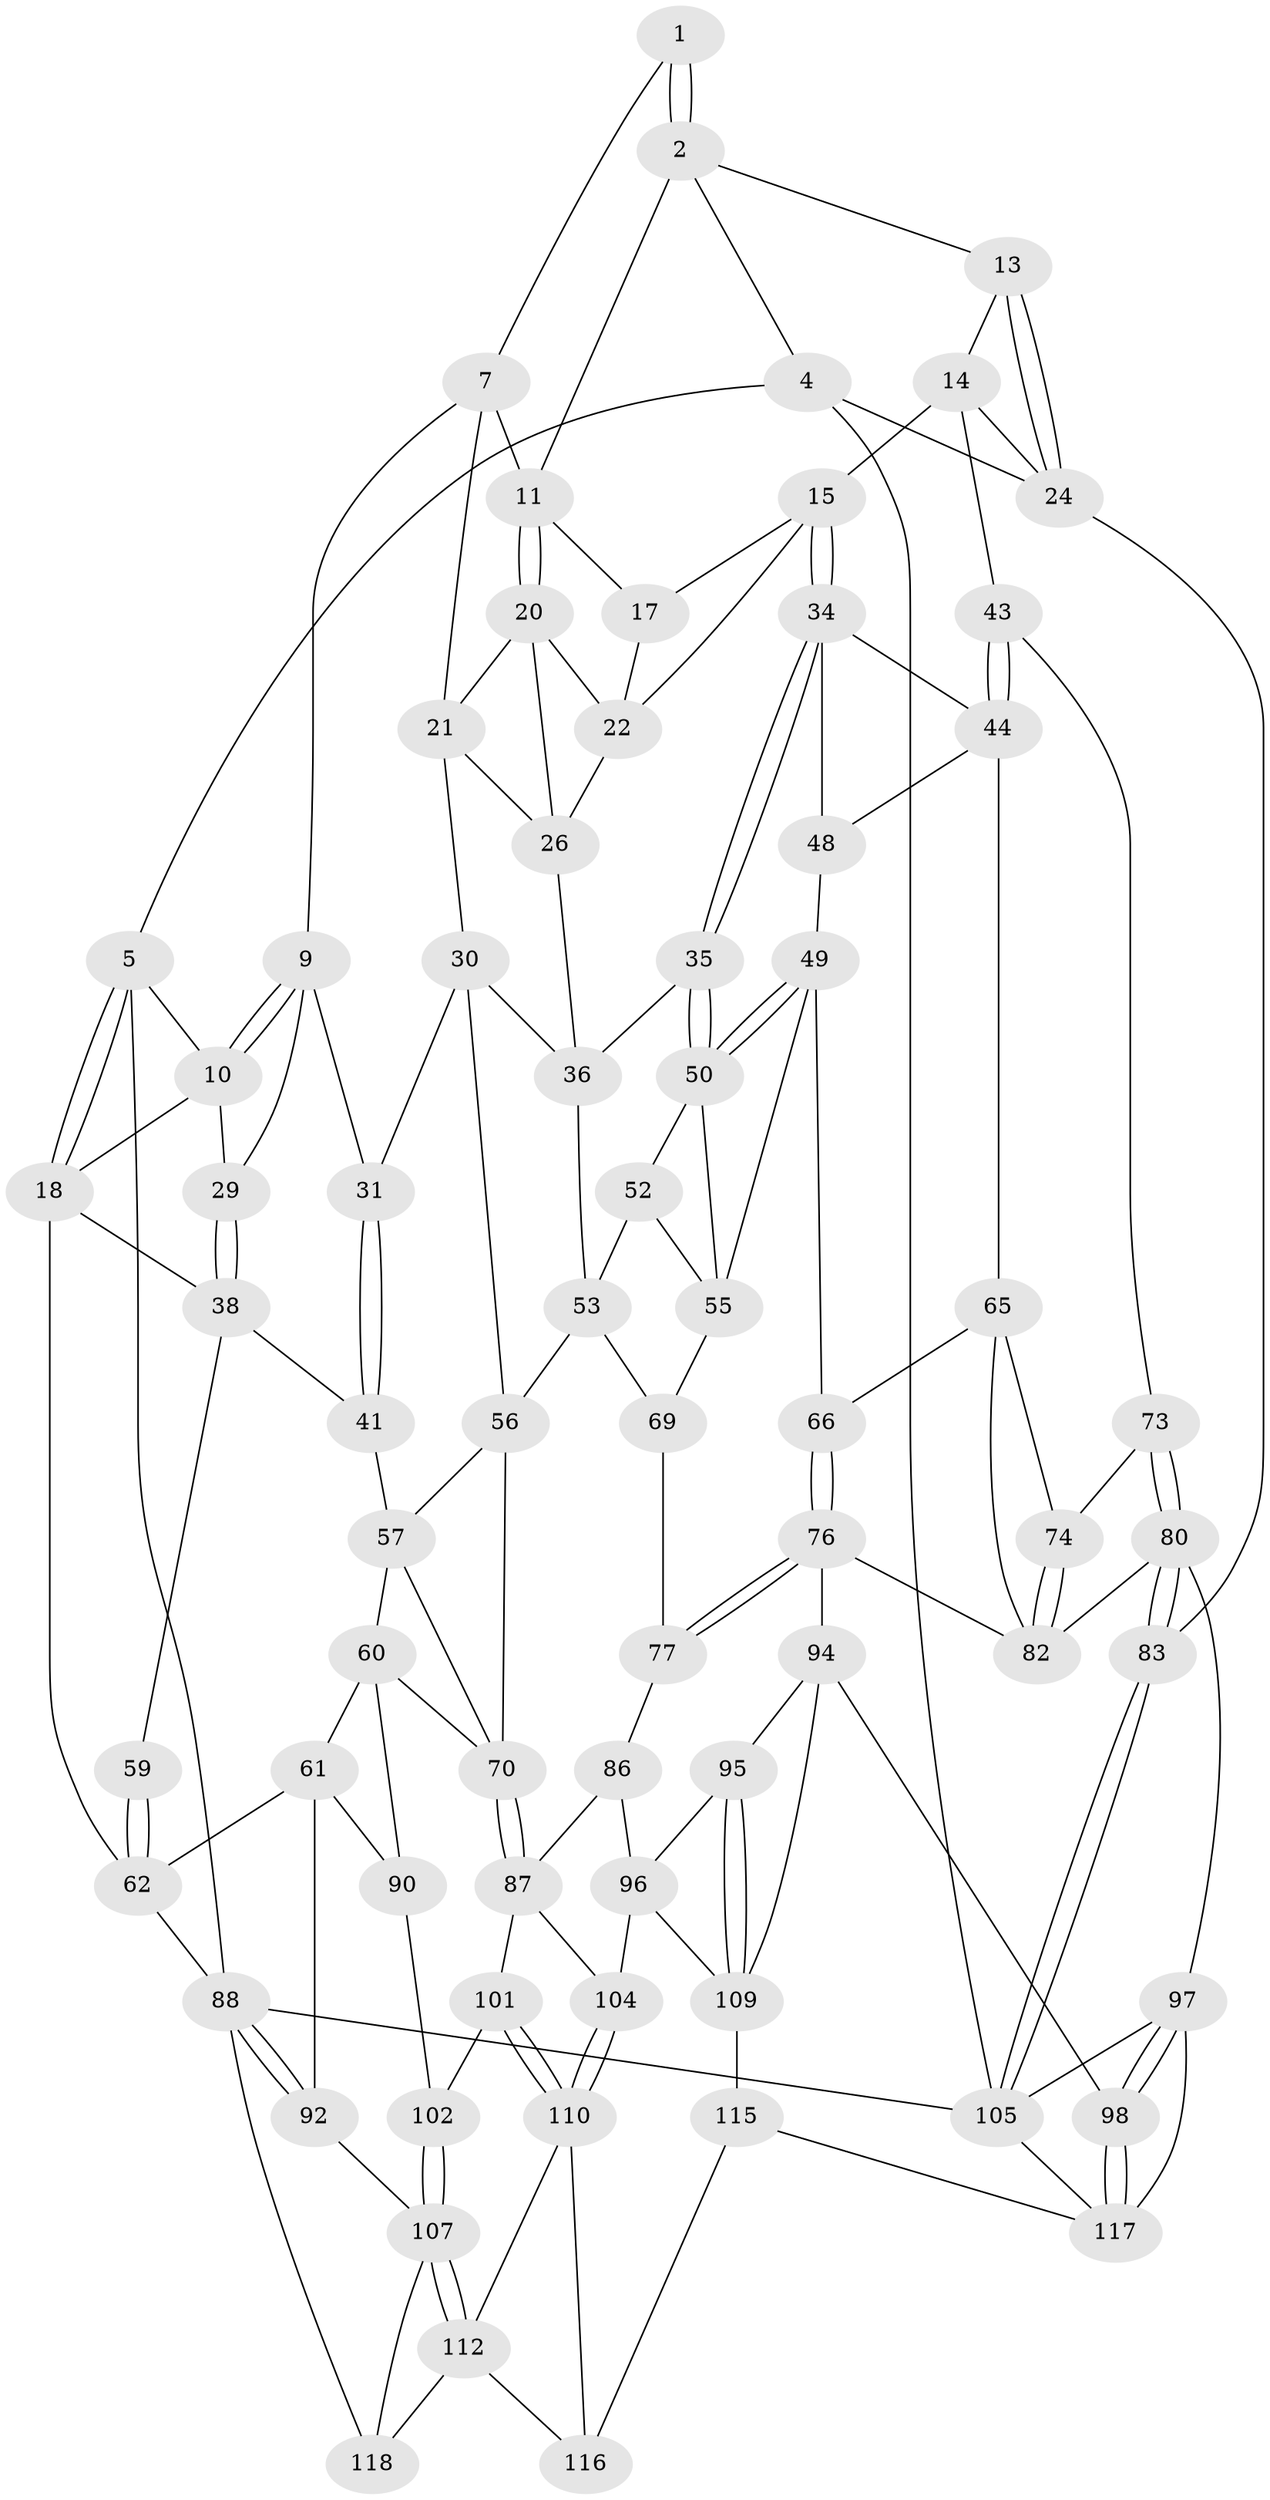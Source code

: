 // Generated by graph-tools (version 1.1) at 2025/52/02/27/25 19:52:37]
// undirected, 73 vertices, 160 edges
graph export_dot {
graph [start="1"]
  node [color=gray90,style=filled];
  1 [pos="+0.2272876449183722+0"];
  2 [pos="+0.5511264397855417+0",super="+3"];
  4 [pos="+1+0"];
  5 [pos="+0+0",super="+6"];
  7 [pos="+0.27844601483283327+0",super="+8"];
  9 [pos="+0.24522842134574713+0.09583582196053703",super="+28"];
  10 [pos="+0.11942758500021072+0",super="+19"];
  11 [pos="+0.3709074262140771+0.053120321664131734",super="+12"];
  13 [pos="+0.7541773967917117+0"];
  14 [pos="+0.715245379806108+0.179875275852083",super="+37"];
  15 [pos="+0.6873672958328667+0.2013803575094882",super="+16"];
  17 [pos="+0.523424182884742+0.006627343751833739"];
  18 [pos="+0+0.0786061088936003",super="+40"];
  20 [pos="+0.36514206432991825+0.08473022272833787",super="+23"];
  21 [pos="+0.2937610138977074+0.1050962754510748",super="+27"];
  22 [pos="+0.5001518318900439+0.11116993921575603",super="+32"];
  24 [pos="+1+0.3163949164119549",super="+25"];
  26 [pos="+0.37798696393718106+0.2449413079420095",super="+33"];
  29 [pos="+0.12892536766194765+0.20543178402879078"];
  30 [pos="+0.3483790491071017+0.312432845574288",super="+47"];
  31 [pos="+0.2612217967799641+0.30553344937336113"];
  34 [pos="+0.6570296584957732+0.2656612962743798",super="+45"];
  35 [pos="+0.5943696085661375+0.3080662450212255"];
  36 [pos="+0.5472527519675283+0.30805656365234285",super="+46"];
  38 [pos="+0.08177495883058787+0.23270162789151685",super="+39"];
  41 [pos="+0.16651450333404905+0.42066907218447874",super="+42"];
  43 [pos="+0.9432368805782824+0.4139142107620107"];
  44 [pos="+0.8879974046276059+0.41299200225892",super="+63"];
  48 [pos="+0.6956513478475325+0.4453281048178264"];
  49 [pos="+0.6475180450977864+0.44712285510977656",super="+54"];
  50 [pos="+0.6075356839771463+0.3865905284412727",super="+51"];
  52 [pos="+0.5230300791777024+0.4576881135319225"];
  53 [pos="+0.4052042892668664+0.3580908902197663",super="+67"];
  55 [pos="+0.604095827468589+0.5117042336303143",super="+64"];
  56 [pos="+0.2943510951858129+0.4758132822848062",super="+68"];
  57 [pos="+0.19023207972758882+0.4810478188513173",super="+58"];
  59 [pos="+0.09988744156516403+0.4095847735600748"];
  60 [pos="+0.0819917932448939+0.5920945937370697",super="+72"];
  61 [pos="+0.009843456139600372+0.5940559744504246",super="+91"];
  62 [pos="+0.009817808939394065+0.59404868544702",super="+79"];
  65 [pos="+0.7238195853826841+0.5387239391337739",super="+75"];
  66 [pos="+0.6668461883017622+0.5586969372527669"];
  69 [pos="+0.5206320303476888+0.5616363397298878"];
  70 [pos="+0.3258333696554854+0.6410103298051109",super="+71"];
  73 [pos="+0.9074388420669188+0.48357249305634353"];
  74 [pos="+0.8551775294684852+0.5338075067556997"];
  76 [pos="+0.6439714060670354+0.6527601160222983",super="+85"];
  77 [pos="+0.6066580888022353+0.6643963561879539",super="+78"];
  80 [pos="+0.9218530780398594+0.6855642171736572",super="+81"];
  82 [pos="+0.8620321007932075+0.7036395807238167",super="+84"];
  83 [pos="+1+0.623003221088255"];
  86 [pos="+0.4683376612371421+0.6835952161232727",super="+93"];
  87 [pos="+0.3314974295636972+0.6503266619554006",super="+100"];
  88 [pos="+0+1",super="+89"];
  90 [pos="+0.16500833607939577+0.7544027479330535"];
  92 [pos="+0.053285765943575716+0.8486832286915652"];
  94 [pos="+0.7289863429624788+0.7818413607641602",super="+99"];
  95 [pos="+0.6610962235022774+0.7935291041516707"];
  96 [pos="+0.5510225120908088+0.7862346160846336",super="+103"];
  97 [pos="+0.8648738736845724+0.825727776625859",super="+106"];
  98 [pos="+0.8258214709899119+0.8454033987402105"];
  101 [pos="+0.3164409647279702+0.8014168212563479"];
  102 [pos="+0.21019857696590075+0.8029641093580046"];
  104 [pos="+0.4711178721843957+0.8148311501460356"];
  105 [pos="+1+0.8984744220790528",super="+113"];
  107 [pos="+0.21314670343020406+0.911346991468296",super="+108"];
  109 [pos="+0.669588816837524+1",super="+114"];
  110 [pos="+0.3507925510244838+0.9008180217783421",super="+111"];
  112 [pos="+0.22194571403253482+0.9144885663999088",super="+120"];
  115 [pos="+0.6173331233731862+1"];
  116 [pos="+0.47162175737389717+1"];
  117 [pos="+1+1",super="+119"];
  118 [pos="+0+1"];
  1 -- 2;
  1 -- 2;
  1 -- 7;
  2 -- 11;
  2 -- 4;
  2 -- 13;
  4 -- 5;
  4 -- 24;
  4 -- 105;
  5 -- 18;
  5 -- 18;
  5 -- 10;
  5 -- 88;
  7 -- 11;
  7 -- 9;
  7 -- 21;
  9 -- 10;
  9 -- 10;
  9 -- 29;
  9 -- 31;
  10 -- 18;
  10 -- 29;
  11 -- 20;
  11 -- 20;
  11 -- 17;
  13 -- 14;
  13 -- 24;
  13 -- 24;
  14 -- 15;
  14 -- 24;
  14 -- 43;
  15 -- 34;
  15 -- 34;
  15 -- 17;
  15 -- 22;
  17 -- 22;
  18 -- 38;
  18 -- 62;
  20 -- 21;
  20 -- 26;
  20 -- 22;
  21 -- 26;
  21 -- 30;
  22 -- 26;
  24 -- 83;
  26 -- 36;
  29 -- 38;
  29 -- 38;
  30 -- 31;
  30 -- 56;
  30 -- 36;
  31 -- 41;
  31 -- 41;
  34 -- 35;
  34 -- 35;
  34 -- 48;
  34 -- 44;
  35 -- 36;
  35 -- 50;
  35 -- 50;
  36 -- 53;
  38 -- 59;
  38 -- 41;
  41 -- 57;
  43 -- 44;
  43 -- 44;
  43 -- 73;
  44 -- 48;
  44 -- 65;
  48 -- 49;
  49 -- 50;
  49 -- 50;
  49 -- 66;
  49 -- 55;
  50 -- 52;
  50 -- 55;
  52 -- 53;
  52 -- 55;
  53 -- 56;
  53 -- 69;
  55 -- 69;
  56 -- 57;
  56 -- 70;
  57 -- 70;
  57 -- 60;
  59 -- 62;
  59 -- 62;
  60 -- 61;
  60 -- 90;
  60 -- 70;
  61 -- 62;
  61 -- 90;
  61 -- 92;
  62 -- 88;
  65 -- 66;
  65 -- 74;
  65 -- 82;
  66 -- 76;
  66 -- 76;
  69 -- 77;
  70 -- 87;
  70 -- 87;
  73 -- 74;
  73 -- 80;
  73 -- 80;
  74 -- 82;
  74 -- 82;
  76 -- 77;
  76 -- 77;
  76 -- 94;
  76 -- 82;
  77 -- 86 [weight=2];
  80 -- 83;
  80 -- 83;
  80 -- 97;
  80 -- 82;
  83 -- 105;
  83 -- 105;
  86 -- 87;
  86 -- 96;
  87 -- 104;
  87 -- 101;
  88 -- 92;
  88 -- 92;
  88 -- 118;
  88 -- 105;
  90 -- 102;
  92 -- 107;
  94 -- 95;
  94 -- 98;
  94 -- 109;
  95 -- 96;
  95 -- 109;
  95 -- 109;
  96 -- 104;
  96 -- 109;
  97 -- 98;
  97 -- 98;
  97 -- 117;
  97 -- 105;
  98 -- 117;
  98 -- 117;
  101 -- 102;
  101 -- 110;
  101 -- 110;
  102 -- 107;
  102 -- 107;
  104 -- 110;
  104 -- 110;
  105 -- 117;
  107 -- 112;
  107 -- 112;
  107 -- 118;
  109 -- 115;
  110 -- 112;
  110 -- 116;
  112 -- 116;
  112 -- 118;
  115 -- 116;
  115 -- 117;
}
